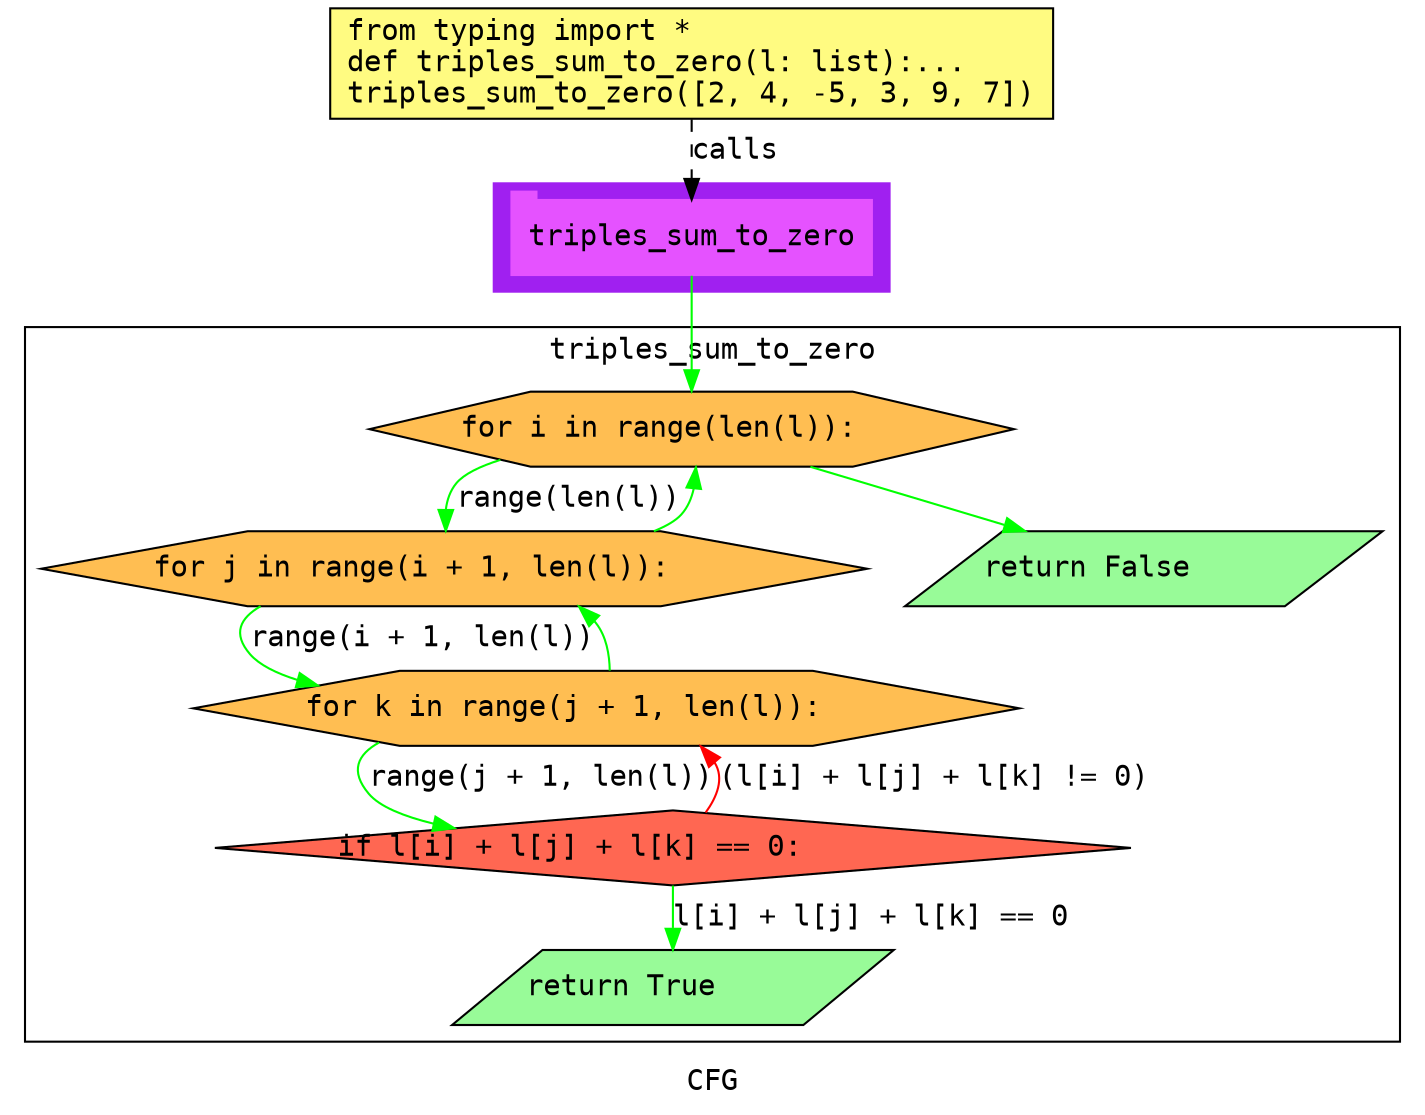 digraph cluster572CFG {
	graph [bb="0,0,668,527",
		compound=True,
		fontname="DejaVu Sans Mono",
		label=CFG,
		lheight=0.21,
		lp="334,11.5",
		lwidth=0.35,
		pack=False,
		rankdir=TB,
		ranksep=0.02
	];
	node [fontname="DejaVu Sans Mono",
		label="\N"
	];
	edge [fontname="DejaVu Sans Mono"];
	subgraph cluster_1 {
		graph [bb="233,391,423,443",
			color=purple,
			compound=true,
			fontname="DejaVu Sans Mono",
			label="",
			rankdir=TB,
			ranksep=0.02,
			shape=tab,
			style=filled
		];
		node [fontname="DejaVu Sans Mono"];
		edge [fontname="DejaVu Sans Mono"];
		21	[color="#E552FF",
			height=0.5,
			label=triples_sum_to_zero,
			linenum="[12]",
			pos="328,417",
			shape=tab,
			style=filled,
			width=2.4028];
	}
	subgraph cluster2triples_sum_to_zero {
		graph [bb="8,31,660,374",
			compound=True,
			fontname="DejaVu Sans Mono",
			label=triples_sum_to_zero,
			lheight=0.21,
			lp="334,362.5",
			lwidth=2.18,
			pack=False,
			rankdir=TB,
			ranksep=0.02
		];
		node [fontname="DejaVu Sans Mono"];
		edge [fontname="DejaVu Sans Mono"];
		subgraph cluster_3 {
			graph [color=purple,
				compound=true,
				fontname="DejaVu Sans Mono",
				label="",
				rankdir=TB,
				ranksep=0.02,
				shape=tab,
				style=filled
			];
			node [fontname="DejaVu Sans Mono"];
			edge [fontname="DejaVu Sans Mono"];
		}
		subgraph cluster_6 {
			graph [color=purple,
				compound=true,
				fontname="DejaVu Sans Mono",
				label="",
				rankdir=TB,
				ranksep=0.02,
				shape=tab,
				style=filled
			];
			node [fontname="DejaVu Sans Mono"];
			edge [fontname="DejaVu Sans Mono"];
		}
		subgraph cluster_10 {
			graph [color=purple,
				compound=true,
				fontname="DejaVu Sans Mono",
				label="",
				rankdir=TB,
				ranksep=0.02,
				shape=tab,
				style=filled
			];
			node [fontname="DejaVu Sans Mono"];
			edge [fontname="DejaVu Sans Mono"];
		}
		3	[fillcolor="#FFBE52",
			height=0.5,
			label="for i in range(len(l)):\l",
			linenum="[5]",
			pos="328,325",
			shape=hexagon,
			style="filled,solid",
			width=4.2945];
		6	[fillcolor="#FFBE52",
			height=0.5,
			label="for j in range(i + 1, len(l)):\l",
			linenum="[6]",
			pos="214,258",
			shape=hexagon,
			style="filled,solid",
			width=5.5036];
		3 -> 6	[color=green,
			label="range(len(l))",
			lp="265,291.5",
			pos="e,207.73,276.17 233.63,310.84 223.15,307.66 214.85,303.76 211,299 208.06,295.37 206.87,290.9 206.71,286.27"];
		7	[fillcolor="#98fb98",
			height=0.5,
			label="return False\l",
			linenum="[10]",
			pos="541,258",
			shape=parallelogram,
			style="filled,solid",
			width=3.0706];
		3 -> 7	[color=green,
			pos="e,485.04,276.08 383.96,306.92 411.98,298.37 446.07,287.97 475.32,279.04"];
		6 -> 3	[color=green,
			pos="e,330.03,306.6 309.86,276.03 315.72,278.4 320.33,281.05 323,284 326.15,287.48 327.99,291.88 328.99,296.49"];
		10	[fillcolor="#FFBE52",
			height=0.5,
			label="for k in range(j + 1, len(l)):\l",
			linenum="[7]",
			pos="287,191",
			shape=hexagon,
			style="filled,solid",
			width=5.5036];
		6 -> 10	[color=green,
			label="range(i + 1, len(l))",
			lp="195,224.5",
			pos="e,146.14,201.48 116.06,239.78 106.75,234.17 103.53,226.77 112,217 116.63,211.66 125.27,207.43 136.32,204.08"];
		10 -> 6	[color=green,
			pos="e,273.93,239.86 288.68,209.1 288.55,216.84 287.05,225.64 282,232 281.78,232.28 281.56,232.55 281.33,232.82"];
		14	[fillcolor="#FF6752",
			height=0.5,
			label="if l[i] + l[j] + l[k] == 0:\l",
			linenum="[8]",
			pos="319,124",
			shape=diamond,
			style="filled,solid",
			width=6.1022];
		10 -> 14	[color=green,
			label="range(j + 1, len(l))",
			lp="252,157.5",
			pos="e,211.18,133.2 174.65,175.38 163.48,169.54 159.35,161.39 169,150 174.39,143.64 186.25,138.89 201.06,135.36"];
		14 -> 10	[color=red,
			label="(l[i] + l[j] + l[k] != 0)",
			lp="444.5,157.5",
			pos="e,332.4,172.71 334.7,140.96 340.14,148.45 343.79,157.38 339,165 338.94,165.09 338.89,165.18 338.83,165.27"];
		16	[fillcolor="#98fb98",
			height=0.5,
			label="return True\l",
			linenum="[9]",
			pos="319,57",
			shape=parallelogram,
			style="filled,solid",
			width=2.8323];
		14 -> 16	[color=green,
			label="l[i] + l[j] + l[k] == 0",
			lp="414,90.5",
			pos="e,319,75.19 319,105.92 319,99.702 319,92.5 319,85.6"];
	}
	1	[fillcolor="#FFFB81",
		height=0.73611,
		label="from typing import *\ldef triples_sum_to_zero(l: list):...\ltriples_sum_to_zero([2, 4, -5, 3, 9, 7])\l",
		linenum="[1]",
		pos="328,500.5",
		shape=rectangle,
		style="filled,solid",
		width=4.8194];
	1 -> 21	[label=calls,
		lp="349,458.5",
		pos="e,328,435.13 328,473.71 328,464.66 328,454.47 328,445.3",
		style=dashed];
	21 -> 3	[color=green,
		pos="e,328,343.3 328,398.65 328,385.82 328,368.11 328,353.38"];
}
